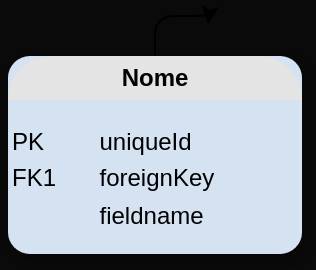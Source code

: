 <mxfile version="24.7.7">
  <diagram id="C5RBs43oDa-KdzZeNtuy" name="Page-1">
    <mxGraphModel dx="1002" dy="967" grid="0" gridSize="10" guides="1" tooltips="1" connect="1" arrows="1" fold="1" page="0" pageScale="1" pageWidth="827" pageHeight="1169" background="#0A0A0A" math="0" shadow="0">
      <root>
        <mxCell id="WIyWlLk6GJQsqaUBKTNV-0" />
        <mxCell id="WIyWlLk6GJQsqaUBKTNV-1" parent="WIyWlLk6GJQsqaUBKTNV-0" />
        <mxCell id="CX6fX9NBmn2lVvVYnSh9-26" value="" style="edgeStyle=orthogonalEdgeStyle;rounded=1;orthogonalLoop=1;jettySize=auto;html=1;" edge="1" parent="WIyWlLk6GJQsqaUBKTNV-1" source="CX6fX9NBmn2lVvVYnSh9-0">
          <mxGeometry relative="1" as="geometry">
            <mxPoint x="154" y="-111" as="targetPoint" />
          </mxGeometry>
        </mxCell>
        <mxCell id="CX6fX9NBmn2lVvVYnSh9-0" value="&lt;p style=&quot;text-align: center; box-sizing: border-box; width: 100%; background: rgb(228, 228, 228); padding: 2px; line-height: 150%; margin-top: 0px; border-radius: 25px 25px 0 0;&quot;&gt;&lt;b&gt;Nome&lt;/b&gt;&lt;/p&gt;&lt;table cellspacing=&quot;0&quot; cellpadding=&quot;2&quot; style=&quot;width: 100%; font-size: 1em;&quot;&gt;&lt;tbody&gt;&lt;tr&gt;&lt;td&gt;PK&lt;/td&gt;&lt;td&gt;uniqueId&lt;/td&gt;&lt;/tr&gt;&lt;tr&gt;&lt;td&gt;FK1&lt;/td&gt;&lt;td&gt;foreignKey&lt;/td&gt;&lt;/tr&gt;&lt;tr&gt;&lt;td&gt;&lt;/td&gt;&lt;td&gt;fieldname&lt;/td&gt;&lt;/tr&gt;&lt;/tbody&gt;&lt;/table&gt;" style="verticalAlign=top;align=left;overflow=fill;html=1;whiteSpace=wrap;rounded=1;arcSize=11;glass=0;shadow=1;fillColor=#D5E2F2;strokeColor=none;fillStyle=auto;strokeWidth=4;perimeterSpacing=0;" vertex="1" parent="WIyWlLk6GJQsqaUBKTNV-1">
          <mxGeometry x="54" y="-95" width="147" height="99" as="geometry" />
        </mxCell>
      </root>
    </mxGraphModel>
  </diagram>
</mxfile>
